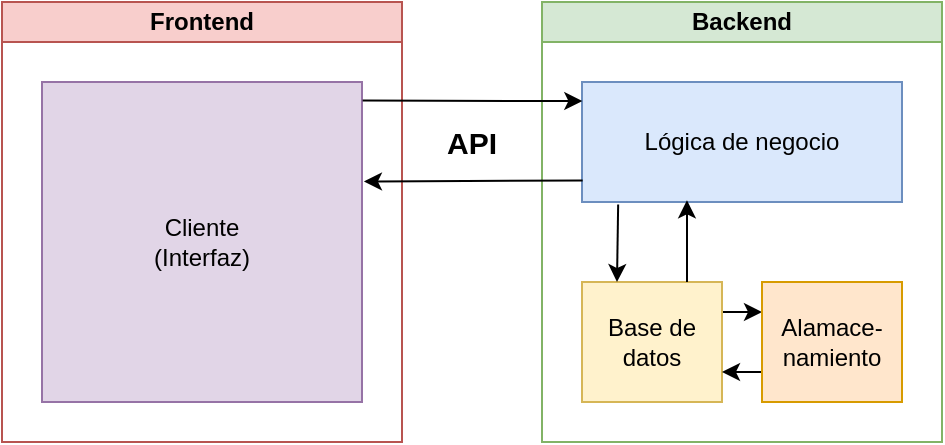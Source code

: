 <mxfile version="26.2.14">
  <diagram name="Page-1" id="vIPe2AmtuBb20rcsMlGB">
    <mxGraphModel dx="983" dy="525" grid="1" gridSize="10" guides="1" tooltips="1" connect="1" arrows="1" fold="1" page="1" pageScale="1" pageWidth="827" pageHeight="1169" math="0" shadow="0">
      <root>
        <mxCell id="0" />
        <mxCell id="1" parent="0" />
        <mxCell id="ivFpjVVUyfax-D2aLF9Q-1" value="Frontend" style="swimlane;whiteSpace=wrap;html=1;startSize=20;fillColor=#f8cecc;strokeColor=#b85450;" vertex="1" parent="1">
          <mxGeometry x="160" y="180" width="200" height="220" as="geometry" />
        </mxCell>
        <mxCell id="ivFpjVVUyfax-D2aLF9Q-3" value="Cliente&lt;div&gt;(Interfaz)&lt;/div&gt;" style="rounded=0;whiteSpace=wrap;html=1;fillColor=#e1d5e7;strokeColor=#9673a6;" vertex="1" parent="ivFpjVVUyfax-D2aLF9Q-1">
          <mxGeometry x="20" y="40" width="160" height="160" as="geometry" />
        </mxCell>
        <mxCell id="ivFpjVVUyfax-D2aLF9Q-2" value="Backend" style="swimlane;whiteSpace=wrap;html=1;startSize=20;fillColor=#d5e8d4;strokeColor=#82b366;" vertex="1" parent="1">
          <mxGeometry x="430" y="180" width="200" height="220" as="geometry" />
        </mxCell>
        <mxCell id="ivFpjVVUyfax-D2aLF9Q-6" value="Lógica de negocio" style="rounded=0;whiteSpace=wrap;html=1;fillColor=#dae8fc;strokeColor=#6c8ebf;" vertex="1" parent="ivFpjVVUyfax-D2aLF9Q-2">
          <mxGeometry x="20" y="40" width="160" height="60" as="geometry" />
        </mxCell>
        <mxCell id="ivFpjVVUyfax-D2aLF9Q-24" style="edgeStyle=orthogonalEdgeStyle;rounded=0;orthogonalLoop=1;jettySize=auto;html=1;exitX=1;exitY=0.25;exitDx=0;exitDy=0;entryX=0;entryY=0.25;entryDx=0;entryDy=0;" edge="1" parent="ivFpjVVUyfax-D2aLF9Q-2" source="ivFpjVVUyfax-D2aLF9Q-10" target="ivFpjVVUyfax-D2aLF9Q-18">
          <mxGeometry relative="1" as="geometry" />
        </mxCell>
        <mxCell id="ivFpjVVUyfax-D2aLF9Q-10" value="Base de datos" style="rounded=0;whiteSpace=wrap;html=1;fillColor=#fff2cc;strokeColor=#d6b656;" vertex="1" parent="ivFpjVVUyfax-D2aLF9Q-2">
          <mxGeometry x="20" y="140" width="70" height="60" as="geometry" />
        </mxCell>
        <mxCell id="ivFpjVVUyfax-D2aLF9Q-25" style="edgeStyle=orthogonalEdgeStyle;rounded=0;orthogonalLoop=1;jettySize=auto;html=1;exitX=0;exitY=0.75;exitDx=0;exitDy=0;entryX=1;entryY=0.75;entryDx=0;entryDy=0;" edge="1" parent="ivFpjVVUyfax-D2aLF9Q-2" source="ivFpjVVUyfax-D2aLF9Q-18" target="ivFpjVVUyfax-D2aLF9Q-10">
          <mxGeometry relative="1" as="geometry" />
        </mxCell>
        <mxCell id="ivFpjVVUyfax-D2aLF9Q-18" value="Alamace-namiento" style="rounded=0;whiteSpace=wrap;html=1;fillColor=#ffe6cc;strokeColor=#d79b00;" vertex="1" parent="ivFpjVVUyfax-D2aLF9Q-2">
          <mxGeometry x="110" y="140" width="70" height="60" as="geometry" />
        </mxCell>
        <mxCell id="ivFpjVVUyfax-D2aLF9Q-21" style="edgeStyle=orthogonalEdgeStyle;rounded=0;orthogonalLoop=1;jettySize=auto;html=1;exitX=0.75;exitY=0;exitDx=0;exitDy=0;entryX=0.328;entryY=0.986;entryDx=0;entryDy=0;entryPerimeter=0;" edge="1" parent="ivFpjVVUyfax-D2aLF9Q-2" source="ivFpjVVUyfax-D2aLF9Q-10" target="ivFpjVVUyfax-D2aLF9Q-6">
          <mxGeometry relative="1" as="geometry" />
        </mxCell>
        <mxCell id="ivFpjVVUyfax-D2aLF9Q-23" style="edgeStyle=orthogonalEdgeStyle;rounded=0;orthogonalLoop=1;jettySize=auto;html=1;exitX=0.25;exitY=0;exitDx=0;exitDy=0;entryX=0.113;entryY=1.02;entryDx=0;entryDy=0;entryPerimeter=0;startArrow=classic;startFill=1;endArrow=none;" edge="1" parent="ivFpjVVUyfax-D2aLF9Q-2" source="ivFpjVVUyfax-D2aLF9Q-10" target="ivFpjVVUyfax-D2aLF9Q-6">
          <mxGeometry relative="1" as="geometry" />
        </mxCell>
        <mxCell id="ivFpjVVUyfax-D2aLF9Q-14" value="" style="endArrow=classic;html=1;rounded=0;exitX=1.002;exitY=0.058;exitDx=0;exitDy=0;exitPerimeter=0;entryX=0.001;entryY=0.159;entryDx=0;entryDy=0;entryPerimeter=0;" edge="1" parent="1" source="ivFpjVVUyfax-D2aLF9Q-3" target="ivFpjVVUyfax-D2aLF9Q-6">
          <mxGeometry width="50" height="50" relative="1" as="geometry">
            <mxPoint x="380" y="210" as="sourcePoint" />
            <mxPoint x="430" y="160" as="targetPoint" />
          </mxGeometry>
        </mxCell>
        <mxCell id="ivFpjVVUyfax-D2aLF9Q-15" value="" style="endArrow=classic;html=1;rounded=0;exitX=0.002;exitY=0.821;exitDx=0;exitDy=0;exitPerimeter=0;entryX=1.006;entryY=0.311;entryDx=0;entryDy=0;entryPerimeter=0;" edge="1" parent="1" source="ivFpjVVUyfax-D2aLF9Q-6" target="ivFpjVVUyfax-D2aLF9Q-3">
          <mxGeometry width="50" height="50" relative="1" as="geometry">
            <mxPoint x="350" y="250" as="sourcePoint" />
            <mxPoint x="460" y="250" as="targetPoint" />
          </mxGeometry>
        </mxCell>
        <mxCell id="ivFpjVVUyfax-D2aLF9Q-26" value="&lt;b&gt;&lt;font style=&quot;font-size: 15px;&quot;&gt;API&lt;/font&gt;&lt;/b&gt;" style="text;strokeColor=none;fillColor=none;align=center;verticalAlign=middle;spacingLeft=4;spacingRight=4;overflow=hidden;points=[[0,0.5],[1,0.5]];portConstraint=eastwest;rotatable=0;whiteSpace=wrap;html=1;" vertex="1" parent="1">
          <mxGeometry x="360" y="230" width="70" height="40" as="geometry" />
        </mxCell>
      </root>
    </mxGraphModel>
  </diagram>
</mxfile>
